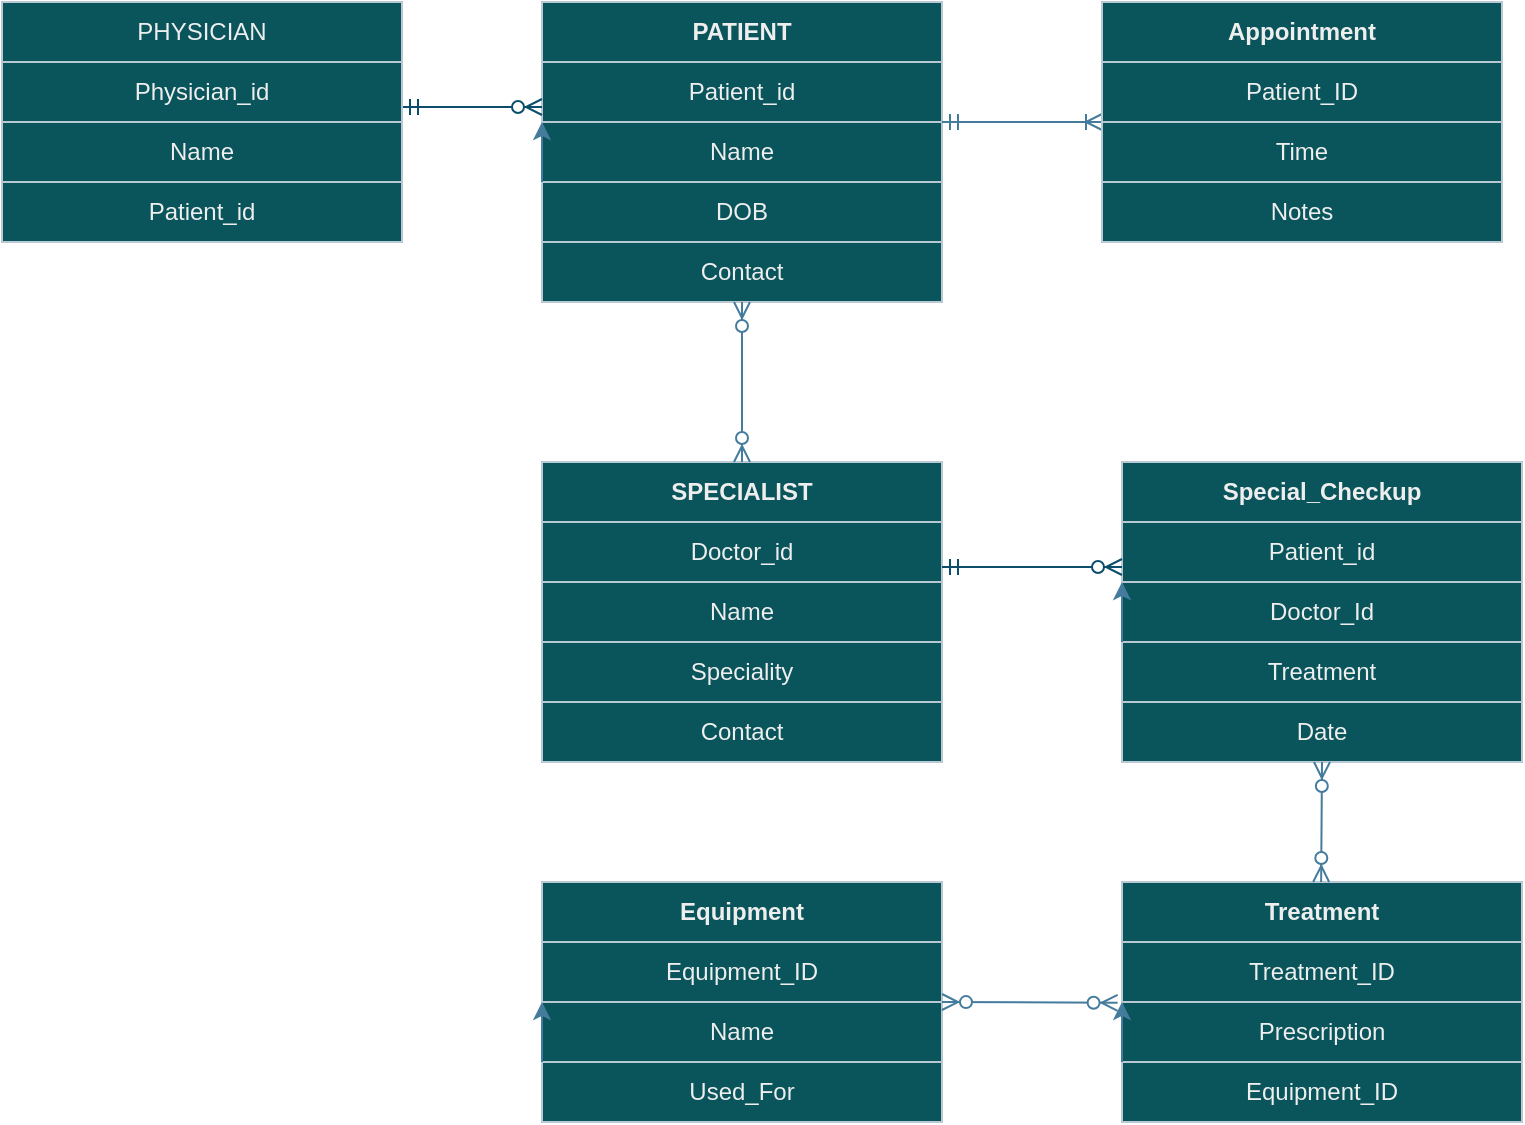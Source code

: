 <mxfile version="21.7.4" type="github">
  <diagram id="R2lEEEUBdFMjLlhIrx00" name="Page-1">
    <mxGraphModel dx="1247" dy="680" grid="1" gridSize="10" guides="1" tooltips="1" connect="1" arrows="1" fold="1" page="1" pageScale="1" pageWidth="850" pageHeight="1100" math="0" shadow="0" extFonts="Permanent Marker^https://fonts.googleapis.com/css?family=Permanent+Marker">
      <root>
        <mxCell id="0" />
        <mxCell id="1" parent="0" />
        <mxCell id="zMPJVOXFCDG_Xqm11uyb-27" value="PHYSICIAN" style="rounded=0;whiteSpace=wrap;html=1;labelBackgroundColor=none;fillColor=#09555B;strokeColor=#BAC8D3;fontColor=#EEEEEE;" vertex="1" parent="1">
          <mxGeometry x="50" y="330" width="200" height="30" as="geometry" />
        </mxCell>
        <mxCell id="zMPJVOXFCDG_Xqm11uyb-39" value="SPECIALIST" style="swimlane;whiteSpace=wrap;html=1;startSize=30;labelBackgroundColor=none;fillColor=#09555B;strokeColor=#BAC8D3;fontColor=#EEEEEE;" vertex="1" parent="1">
          <mxGeometry x="320" y="560" width="200" height="120" as="geometry" />
        </mxCell>
        <mxCell id="zMPJVOXFCDG_Xqm11uyb-40" value="Text" style="text;html=1;align=center;verticalAlign=middle;resizable=0;points=[];autosize=1;strokeColor=none;fillColor=none;labelBackgroundColor=none;fontColor=#EEEEEE;" vertex="1" parent="zMPJVOXFCDG_Xqm11uyb-39">
          <mxGeometry y="30" width="50" height="30" as="geometry" />
        </mxCell>
        <mxCell id="zMPJVOXFCDG_Xqm11uyb-41" value="Doctor_id" style="rounded=0;whiteSpace=wrap;html=1;labelBackgroundColor=none;fillColor=#09555B;strokeColor=#BAC8D3;fontColor=#EEEEEE;" vertex="1" parent="zMPJVOXFCDG_Xqm11uyb-39">
          <mxGeometry y="30" width="200" height="30" as="geometry" />
        </mxCell>
        <mxCell id="zMPJVOXFCDG_Xqm11uyb-42" value="Name" style="rounded=0;whiteSpace=wrap;html=1;labelBackgroundColor=none;fillColor=#09555B;strokeColor=#BAC8D3;fontColor=#EEEEEE;" vertex="1" parent="zMPJVOXFCDG_Xqm11uyb-39">
          <mxGeometry y="60" width="200" height="30" as="geometry" />
        </mxCell>
        <mxCell id="zMPJVOXFCDG_Xqm11uyb-43" value="Speciality" style="rounded=0;whiteSpace=wrap;html=1;labelBackgroundColor=none;fillColor=#09555B;strokeColor=#BAC8D3;fontColor=#EEEEEE;" vertex="1" parent="zMPJVOXFCDG_Xqm11uyb-39">
          <mxGeometry y="90" width="200" height="30" as="geometry" />
        </mxCell>
        <mxCell id="zMPJVOXFCDG_Xqm11uyb-44" value="Contact" style="rounded=0;whiteSpace=wrap;html=1;labelBackgroundColor=none;fillColor=#09555B;strokeColor=#BAC8D3;fontColor=#EEEEEE;" vertex="1" parent="1">
          <mxGeometry x="320" y="680" width="200" height="30" as="geometry" />
        </mxCell>
        <mxCell id="zMPJVOXFCDG_Xqm11uyb-45" value="PATIENT" style="swimlane;whiteSpace=wrap;html=1;startSize=30;labelBackgroundColor=none;fillColor=#09555B;strokeColor=#BAC8D3;fontColor=#EEEEEE;" vertex="1" parent="1">
          <mxGeometry x="320" y="330" width="200" height="120" as="geometry" />
        </mxCell>
        <mxCell id="zMPJVOXFCDG_Xqm11uyb-46" value="Text" style="text;html=1;align=center;verticalAlign=middle;resizable=0;points=[];autosize=1;strokeColor=none;fillColor=none;labelBackgroundColor=none;fontColor=#EEEEEE;" vertex="1" parent="zMPJVOXFCDG_Xqm11uyb-45">
          <mxGeometry y="30" width="50" height="30" as="geometry" />
        </mxCell>
        <mxCell id="zMPJVOXFCDG_Xqm11uyb-47" value="Patient_id" style="rounded=0;whiteSpace=wrap;html=1;labelBackgroundColor=none;fillColor=#09555B;strokeColor=#BAC8D3;fontColor=#EEEEEE;" vertex="1" parent="zMPJVOXFCDG_Xqm11uyb-45">
          <mxGeometry y="30" width="200" height="30" as="geometry" />
        </mxCell>
        <mxCell id="zMPJVOXFCDG_Xqm11uyb-48" value="Name" style="rounded=0;whiteSpace=wrap;html=1;labelBackgroundColor=none;fillColor=#09555B;strokeColor=#BAC8D3;fontColor=#EEEEEE;" vertex="1" parent="zMPJVOXFCDG_Xqm11uyb-45">
          <mxGeometry y="60" width="200" height="30" as="geometry" />
        </mxCell>
        <mxCell id="zMPJVOXFCDG_Xqm11uyb-49" value="DOB" style="rounded=0;whiteSpace=wrap;html=1;labelBackgroundColor=none;fillColor=#09555B;strokeColor=#BAC8D3;fontColor=#EEEEEE;" vertex="1" parent="zMPJVOXFCDG_Xqm11uyb-45">
          <mxGeometry y="90" width="200" height="30" as="geometry" />
        </mxCell>
        <mxCell id="zMPJVOXFCDG_Xqm11uyb-110" style="edgeStyle=orthogonalEdgeStyle;rounded=0;orthogonalLoop=1;jettySize=auto;html=1;exitX=0;exitY=0.75;exitDx=0;exitDy=0;entryX=0;entryY=1;entryDx=0;entryDy=0;strokeColor=#457B9D;fontColor=#1D3557;fillColor=#A8DADC;" edge="1" parent="zMPJVOXFCDG_Xqm11uyb-45" source="zMPJVOXFCDG_Xqm11uyb-45" target="zMPJVOXFCDG_Xqm11uyb-47">
          <mxGeometry relative="1" as="geometry" />
        </mxCell>
        <mxCell id="zMPJVOXFCDG_Xqm11uyb-50" value="Contact" style="rounded=0;whiteSpace=wrap;html=1;labelBackgroundColor=none;fillColor=#09555B;strokeColor=#BAC8D3;fontColor=#EEEEEE;" vertex="1" parent="1">
          <mxGeometry x="320" y="450" width="200" height="30" as="geometry" />
        </mxCell>
        <mxCell id="zMPJVOXFCDG_Xqm11uyb-72" value="" style="fontSize=12;html=1;endArrow=ERzeroToMany;startArrow=ERmandOne;rounded=0;strokeColor=#0B4D6A;exitX=1;exitY=0.75;exitDx=0;exitDy=0;entryX=0;entryY=0.75;entryDx=0;entryDy=0;" edge="1" parent="1" source="zMPJVOXFCDG_Xqm11uyb-107" target="zMPJVOXFCDG_Xqm11uyb-47">
          <mxGeometry width="100" height="100" relative="1" as="geometry">
            <mxPoint x="240" y="125" as="sourcePoint" />
            <mxPoint x="320" y="413" as="targetPoint" />
          </mxGeometry>
        </mxCell>
        <mxCell id="zMPJVOXFCDG_Xqm11uyb-104" value="" style="fontSize=12;html=1;endArrow=ERoneToMany;startArrow=ERmandOne;rounded=0;strokeColor=#457B9D;fontColor=#1D3557;fillColor=#A8DADC;exitX=1;exitY=0;exitDx=0;exitDy=0;entryX=0;entryY=0;entryDx=0;entryDy=0;" edge="1" parent="1" source="zMPJVOXFCDG_Xqm11uyb-48" target="zMPJVOXFCDG_Xqm11uyb-113">
          <mxGeometry width="100" height="100" relative="1" as="geometry">
            <mxPoint x="560" y="420.0" as="sourcePoint" />
            <mxPoint x="560" y="330.0" as="targetPoint" />
          </mxGeometry>
        </mxCell>
        <mxCell id="zMPJVOXFCDG_Xqm11uyb-106" value="" style="fontSize=12;html=1;endArrow=ERzeroToMany;endFill=1;startArrow=ERzeroToMany;rounded=0;strokeColor=#457B9D;fontColor=#1D3557;fillColor=#A8DADC;entryX=0.5;entryY=1;entryDx=0;entryDy=0;" edge="1" parent="1" source="zMPJVOXFCDG_Xqm11uyb-39" target="zMPJVOXFCDG_Xqm11uyb-50">
          <mxGeometry width="100" height="100" relative="1" as="geometry">
            <mxPoint x="300" y="390" as="sourcePoint" />
            <mxPoint x="400" y="290" as="targetPoint" />
          </mxGeometry>
        </mxCell>
        <mxCell id="zMPJVOXFCDG_Xqm11uyb-107" value="Physician_id" style="rounded=0;whiteSpace=wrap;html=1;labelBackgroundColor=none;fillColor=#09555B;strokeColor=#BAC8D3;fontColor=#EEEEEE;" vertex="1" parent="1">
          <mxGeometry x="50" y="360" width="200" height="30" as="geometry" />
        </mxCell>
        <mxCell id="zMPJVOXFCDG_Xqm11uyb-108" value="Name" style="rounded=0;whiteSpace=wrap;html=1;labelBackgroundColor=none;fillColor=#09555B;strokeColor=#BAC8D3;fontColor=#EEEEEE;" vertex="1" parent="1">
          <mxGeometry x="50" y="390" width="200" height="30" as="geometry" />
        </mxCell>
        <mxCell id="zMPJVOXFCDG_Xqm11uyb-109" value="Patient_id" style="rounded=0;whiteSpace=wrap;html=1;labelBackgroundColor=none;fillColor=#09555B;strokeColor=#BAC8D3;fontColor=#EEEEEE;" vertex="1" parent="1">
          <mxGeometry x="50" y="420" width="200" height="30" as="geometry" />
        </mxCell>
        <mxCell id="zMPJVOXFCDG_Xqm11uyb-111" value="&lt;b&gt;Appointment&lt;/b&gt;" style="rounded=0;whiteSpace=wrap;html=1;labelBackgroundColor=none;fillColor=#09555B;strokeColor=#BAC8D3;fontColor=#EEEEEE;" vertex="1" parent="1">
          <mxGeometry x="600" y="330" width="200" height="30" as="geometry" />
        </mxCell>
        <mxCell id="zMPJVOXFCDG_Xqm11uyb-112" value="Patient_ID" style="rounded=0;whiteSpace=wrap;html=1;labelBackgroundColor=none;fillColor=#09555B;strokeColor=#BAC8D3;fontColor=#EEEEEE;" vertex="1" parent="1">
          <mxGeometry x="600" y="360" width="200" height="30" as="geometry" />
        </mxCell>
        <mxCell id="zMPJVOXFCDG_Xqm11uyb-113" value="Time" style="rounded=0;whiteSpace=wrap;html=1;labelBackgroundColor=none;fillColor=#09555B;strokeColor=#BAC8D3;fontColor=#EEEEEE;" vertex="1" parent="1">
          <mxGeometry x="600" y="390" width="200" height="30" as="geometry" />
        </mxCell>
        <mxCell id="zMPJVOXFCDG_Xqm11uyb-115" value="Notes" style="rounded=0;whiteSpace=wrap;html=1;labelBackgroundColor=none;fillColor=#09555B;strokeColor=#BAC8D3;fontColor=#EEEEEE;" vertex="1" parent="1">
          <mxGeometry x="600" y="420" width="200" height="30" as="geometry" />
        </mxCell>
        <mxCell id="zMPJVOXFCDG_Xqm11uyb-116" value="Special_Checkup" style="swimlane;whiteSpace=wrap;html=1;startSize=30;labelBackgroundColor=none;fillColor=#09555B;strokeColor=#BAC8D3;fontColor=#EEEEEE;" vertex="1" parent="1">
          <mxGeometry x="610" y="560" width="200" height="120" as="geometry" />
        </mxCell>
        <mxCell id="zMPJVOXFCDG_Xqm11uyb-117" value="Text" style="text;html=1;align=center;verticalAlign=middle;resizable=0;points=[];autosize=1;strokeColor=none;fillColor=none;labelBackgroundColor=none;fontColor=#EEEEEE;" vertex="1" parent="zMPJVOXFCDG_Xqm11uyb-116">
          <mxGeometry y="30" width="50" height="30" as="geometry" />
        </mxCell>
        <mxCell id="zMPJVOXFCDG_Xqm11uyb-118" value="Patient_id" style="rounded=0;whiteSpace=wrap;html=1;labelBackgroundColor=none;fillColor=#09555B;strokeColor=#BAC8D3;fontColor=#EEEEEE;" vertex="1" parent="zMPJVOXFCDG_Xqm11uyb-116">
          <mxGeometry y="30" width="200" height="30" as="geometry" />
        </mxCell>
        <mxCell id="zMPJVOXFCDG_Xqm11uyb-119" value="Doctor_Id" style="rounded=0;whiteSpace=wrap;html=1;labelBackgroundColor=none;fillColor=#09555B;strokeColor=#BAC8D3;fontColor=#EEEEEE;" vertex="1" parent="zMPJVOXFCDG_Xqm11uyb-116">
          <mxGeometry y="60" width="200" height="30" as="geometry" />
        </mxCell>
        <mxCell id="zMPJVOXFCDG_Xqm11uyb-120" value="Treatment" style="rounded=0;whiteSpace=wrap;html=1;labelBackgroundColor=none;fillColor=#09555B;strokeColor=#BAC8D3;fontColor=#EEEEEE;" vertex="1" parent="zMPJVOXFCDG_Xqm11uyb-116">
          <mxGeometry y="90" width="200" height="30" as="geometry" />
        </mxCell>
        <mxCell id="zMPJVOXFCDG_Xqm11uyb-121" style="edgeStyle=orthogonalEdgeStyle;rounded=0;orthogonalLoop=1;jettySize=auto;html=1;exitX=0;exitY=0.75;exitDx=0;exitDy=0;entryX=0;entryY=1;entryDx=0;entryDy=0;strokeColor=#457B9D;fontColor=#1D3557;fillColor=#A8DADC;" edge="1" parent="zMPJVOXFCDG_Xqm11uyb-116" source="zMPJVOXFCDG_Xqm11uyb-116" target="zMPJVOXFCDG_Xqm11uyb-118">
          <mxGeometry relative="1" as="geometry" />
        </mxCell>
        <mxCell id="zMPJVOXFCDG_Xqm11uyb-122" value="Date" style="rounded=0;whiteSpace=wrap;html=1;labelBackgroundColor=none;fillColor=#09555B;strokeColor=#BAC8D3;fontColor=#EEEEEE;" vertex="1" parent="1">
          <mxGeometry x="610" y="680" width="200" height="30" as="geometry" />
        </mxCell>
        <mxCell id="zMPJVOXFCDG_Xqm11uyb-123" value="Treatment" style="swimlane;whiteSpace=wrap;html=1;startSize=30;labelBackgroundColor=none;fillColor=#09555B;strokeColor=#BAC8D3;fontColor=#EEEEEE;" vertex="1" parent="1">
          <mxGeometry x="610" y="770" width="200" height="120" as="geometry" />
        </mxCell>
        <mxCell id="zMPJVOXFCDG_Xqm11uyb-124" value="Text" style="text;html=1;align=center;verticalAlign=middle;resizable=0;points=[];autosize=1;strokeColor=none;fillColor=none;labelBackgroundColor=none;fontColor=#EEEEEE;" vertex="1" parent="zMPJVOXFCDG_Xqm11uyb-123">
          <mxGeometry y="30" width="50" height="30" as="geometry" />
        </mxCell>
        <mxCell id="zMPJVOXFCDG_Xqm11uyb-125" value="Treatment_ID" style="rounded=0;whiteSpace=wrap;html=1;labelBackgroundColor=none;fillColor=#09555B;strokeColor=#BAC8D3;fontColor=#EEEEEE;" vertex="1" parent="zMPJVOXFCDG_Xqm11uyb-123">
          <mxGeometry y="30" width="200" height="30" as="geometry" />
        </mxCell>
        <mxCell id="zMPJVOXFCDG_Xqm11uyb-126" value="Prescription" style="rounded=0;whiteSpace=wrap;html=1;labelBackgroundColor=none;fillColor=#09555B;strokeColor=#BAC8D3;fontColor=#EEEEEE;" vertex="1" parent="zMPJVOXFCDG_Xqm11uyb-123">
          <mxGeometry y="60" width="200" height="30" as="geometry" />
        </mxCell>
        <mxCell id="zMPJVOXFCDG_Xqm11uyb-127" value="Equipment_ID" style="rounded=0;whiteSpace=wrap;html=1;labelBackgroundColor=none;fillColor=#09555B;strokeColor=#BAC8D3;fontColor=#EEEEEE;" vertex="1" parent="zMPJVOXFCDG_Xqm11uyb-123">
          <mxGeometry y="90" width="200" height="30" as="geometry" />
        </mxCell>
        <mxCell id="zMPJVOXFCDG_Xqm11uyb-128" style="edgeStyle=orthogonalEdgeStyle;rounded=0;orthogonalLoop=1;jettySize=auto;html=1;exitX=0;exitY=0.75;exitDx=0;exitDy=0;entryX=0;entryY=1;entryDx=0;entryDy=0;strokeColor=#457B9D;fontColor=#1D3557;fillColor=#A8DADC;" edge="1" parent="zMPJVOXFCDG_Xqm11uyb-123" source="zMPJVOXFCDG_Xqm11uyb-123" target="zMPJVOXFCDG_Xqm11uyb-125">
          <mxGeometry relative="1" as="geometry" />
        </mxCell>
        <mxCell id="zMPJVOXFCDG_Xqm11uyb-130" value="Equipment" style="swimlane;whiteSpace=wrap;html=1;startSize=30;labelBackgroundColor=none;fillColor=#09555B;strokeColor=#BAC8D3;fontColor=#EEEEEE;" vertex="1" parent="1">
          <mxGeometry x="320" y="770" width="200" height="120" as="geometry" />
        </mxCell>
        <mxCell id="zMPJVOXFCDG_Xqm11uyb-131" value="Text" style="text;html=1;align=center;verticalAlign=middle;resizable=0;points=[];autosize=1;strokeColor=none;fillColor=none;labelBackgroundColor=none;fontColor=#EEEEEE;" vertex="1" parent="zMPJVOXFCDG_Xqm11uyb-130">
          <mxGeometry y="30" width="50" height="30" as="geometry" />
        </mxCell>
        <mxCell id="zMPJVOXFCDG_Xqm11uyb-132" value="Equipment_ID" style="rounded=0;whiteSpace=wrap;html=1;labelBackgroundColor=none;fillColor=#09555B;strokeColor=#BAC8D3;fontColor=#EEEEEE;" vertex="1" parent="zMPJVOXFCDG_Xqm11uyb-130">
          <mxGeometry y="30" width="200" height="30" as="geometry" />
        </mxCell>
        <mxCell id="zMPJVOXFCDG_Xqm11uyb-133" value="Name" style="rounded=0;whiteSpace=wrap;html=1;labelBackgroundColor=none;fillColor=#09555B;strokeColor=#BAC8D3;fontColor=#EEEEEE;" vertex="1" parent="zMPJVOXFCDG_Xqm11uyb-130">
          <mxGeometry y="60" width="200" height="30" as="geometry" />
        </mxCell>
        <mxCell id="zMPJVOXFCDG_Xqm11uyb-134" value="Used_For" style="rounded=0;whiteSpace=wrap;html=1;labelBackgroundColor=none;fillColor=#09555B;strokeColor=#BAC8D3;fontColor=#EEEEEE;" vertex="1" parent="zMPJVOXFCDG_Xqm11uyb-130">
          <mxGeometry y="90" width="200" height="30" as="geometry" />
        </mxCell>
        <mxCell id="zMPJVOXFCDG_Xqm11uyb-135" style="edgeStyle=orthogonalEdgeStyle;rounded=0;orthogonalLoop=1;jettySize=auto;html=1;exitX=0;exitY=0.75;exitDx=0;exitDy=0;entryX=0;entryY=1;entryDx=0;entryDy=0;strokeColor=#457B9D;fontColor=#1D3557;fillColor=#A8DADC;" edge="1" parent="zMPJVOXFCDG_Xqm11uyb-130" source="zMPJVOXFCDG_Xqm11uyb-130" target="zMPJVOXFCDG_Xqm11uyb-132">
          <mxGeometry relative="1" as="geometry" />
        </mxCell>
        <mxCell id="zMPJVOXFCDG_Xqm11uyb-137" value="" style="fontSize=12;html=1;endArrow=ERzeroToMany;startArrow=ERmandOne;rounded=0;strokeColor=#0B4D6A;exitX=1;exitY=0.75;exitDx=0;exitDy=0;entryX=0;entryY=0.75;entryDx=0;entryDy=0;" edge="1" parent="1" source="zMPJVOXFCDG_Xqm11uyb-41" target="zMPJVOXFCDG_Xqm11uyb-118">
          <mxGeometry width="100" height="100" relative="1" as="geometry">
            <mxPoint x="530" y="630" as="sourcePoint" />
            <mxPoint x="610" y="630" as="targetPoint" />
          </mxGeometry>
        </mxCell>
        <mxCell id="zMPJVOXFCDG_Xqm11uyb-138" value="" style="fontSize=12;html=1;endArrow=ERzeroToMany;endFill=1;startArrow=ERzeroToMany;rounded=0;strokeColor=#457B9D;fontColor=#1D3557;fillColor=#A8DADC;entryX=0.5;entryY=1;entryDx=0;entryDy=0;" edge="1" parent="1" target="zMPJVOXFCDG_Xqm11uyb-122">
          <mxGeometry width="100" height="100" relative="1" as="geometry">
            <mxPoint x="709.57" y="770" as="sourcePoint" />
            <mxPoint x="710" y="720" as="targetPoint" />
          </mxGeometry>
        </mxCell>
        <mxCell id="zMPJVOXFCDG_Xqm11uyb-139" value="" style="fontSize=12;html=1;endArrow=ERzeroToMany;endFill=1;startArrow=ERzeroToMany;rounded=0;strokeColor=#457B9D;fontColor=#1D3557;fillColor=#A8DADC;entryX=1;entryY=0.5;entryDx=0;entryDy=0;exitX=-0.044;exitY=1.014;exitDx=0;exitDy=0;exitPerimeter=0;" edge="1" parent="1" source="zMPJVOXFCDG_Xqm11uyb-124" target="zMPJVOXFCDG_Xqm11uyb-130">
          <mxGeometry width="100" height="100" relative="1" as="geometry">
            <mxPoint x="580" y="870" as="sourcePoint" />
            <mxPoint x="580" y="790" as="targetPoint" />
          </mxGeometry>
        </mxCell>
      </root>
    </mxGraphModel>
  </diagram>
</mxfile>

